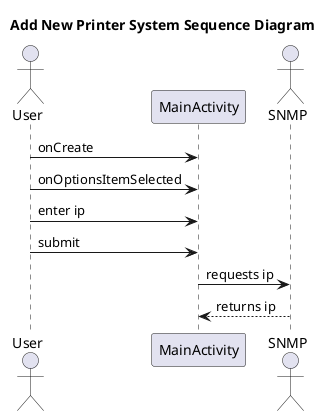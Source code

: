 @startuml
title Add New Printer System Sequence Diagram
Actor User
User -> MainActivity : onCreate
User -> MainActivity : onOptionsItemSelected
User -> MainActivity : enter ip
User -> MainActivity : submit
Actor SNMP
MainActivity -> SNMP : requests ip
MainActivity <-- SNMP : returns ip
@enduml